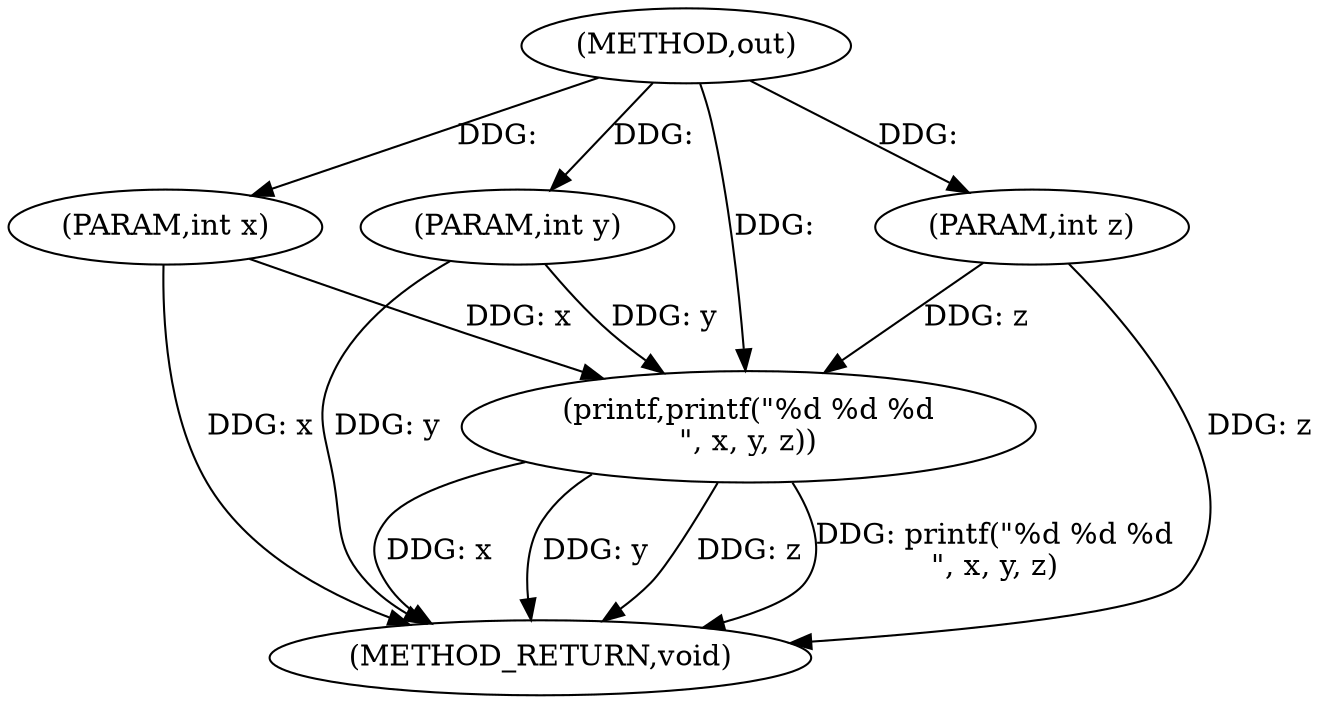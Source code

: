 digraph "out" {  
"1000236" [label = "(METHOD,out)" ]
"1000246" [label = "(METHOD_RETURN,void)" ]
"1000237" [label = "(PARAM,int x)" ]
"1000238" [label = "(PARAM,int y)" ]
"1000239" [label = "(PARAM,int z)" ]
"1000241" [label = "(printf,printf(\"%d %d %d\n\", x, y, z))" ]
  "1000237" -> "1000246"  [ label = "DDG: x"] 
  "1000238" -> "1000246"  [ label = "DDG: y"] 
  "1000239" -> "1000246"  [ label = "DDG: z"] 
  "1000241" -> "1000246"  [ label = "DDG: x"] 
  "1000241" -> "1000246"  [ label = "DDG: y"] 
  "1000241" -> "1000246"  [ label = "DDG: z"] 
  "1000241" -> "1000246"  [ label = "DDG: printf(\"%d %d %d\n\", x, y, z)"] 
  "1000236" -> "1000237"  [ label = "DDG: "] 
  "1000236" -> "1000238"  [ label = "DDG: "] 
  "1000236" -> "1000239"  [ label = "DDG: "] 
  "1000236" -> "1000241"  [ label = "DDG: "] 
  "1000237" -> "1000241"  [ label = "DDG: x"] 
  "1000238" -> "1000241"  [ label = "DDG: y"] 
  "1000239" -> "1000241"  [ label = "DDG: z"] 
}
